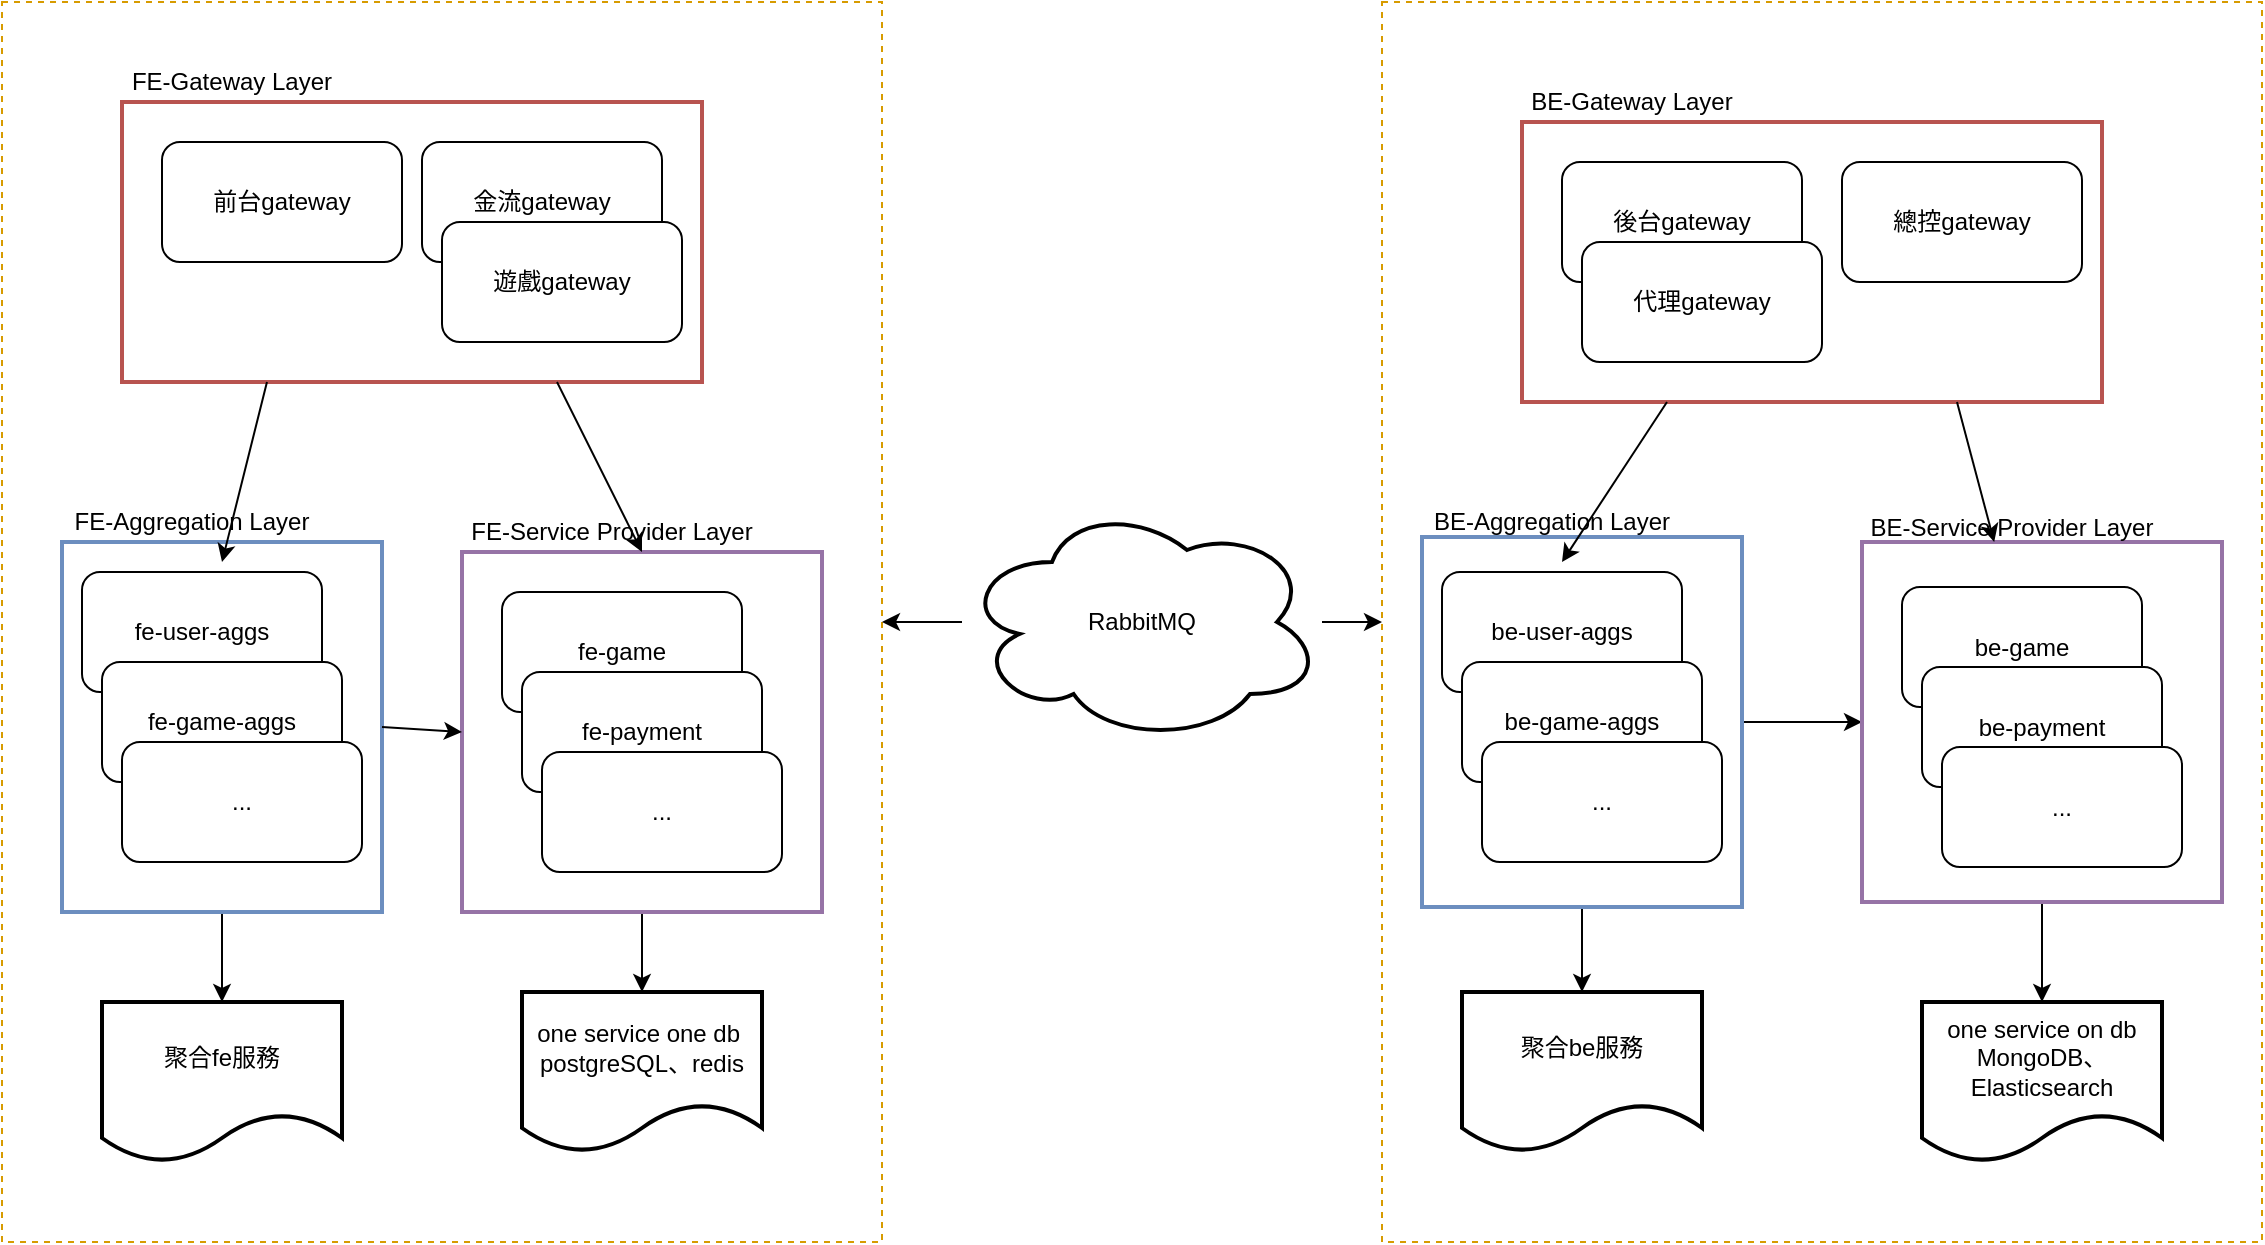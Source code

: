 <mxGraphModel dx="746" dy="684" grid="1" gridSize="10" guides="1" tooltips="1" connect="1" arrows="1" fold="1" page="1" pageScale="1" pageWidth="827" pageHeight="1169" math="0" shadow="0"><root><mxCell id="0"/><mxCell id="1" parent="0"/><mxCell id="FbLhNRuiKbBXZZqjKNMc-1" value="前台gateway" style="rounded=1;whiteSpace=wrap;html=1;" parent="1" vertex="1"><mxGeometry x="90" y="80" width="120" height="60" as="geometry"/></mxCell><mxCell id="FbLhNRuiKbBXZZqjKNMc-2" value="後台gateway" style="rounded=1;whiteSpace=wrap;html=1;" parent="1" vertex="1"><mxGeometry x="790" y="90" width="120" height="60" as="geometry"/></mxCell><mxCell id="FbLhNRuiKbBXZZqjKNMc-3" value="總控gateway" style="rounded=1;whiteSpace=wrap;html=1;" parent="1" vertex="1"><mxGeometry x="930" y="90" width="120" height="60" as="geometry"/></mxCell><mxCell id="FbLhNRuiKbBXZZqjKNMc-4" value="金流gateway" style="rounded=1;whiteSpace=wrap;html=1;" parent="1" vertex="1"><mxGeometry x="220" y="80" width="120" height="60" as="geometry"/></mxCell><mxCell id="FbLhNRuiKbBXZZqjKNMc-5" value="遊戲gateway" style="rounded=1;whiteSpace=wrap;html=1;" parent="1" vertex="1"><mxGeometry x="230" y="120" width="120" height="60" as="geometry"/></mxCell><mxCell id="FbLhNRuiKbBXZZqjKNMc-6" value="代理gateway" style="rounded=1;whiteSpace=wrap;html=1;" parent="1" vertex="1"><mxGeometry x="800" y="130" width="120" height="60" as="geometry"/></mxCell><mxCell id="FbLhNRuiKbBXZZqjKNMc-7" value="fe-game" style="rounded=1;whiteSpace=wrap;html=1;" parent="1" vertex="1"><mxGeometry x="260" y="305" width="120" height="60" as="geometry"/></mxCell><mxCell id="FbLhNRuiKbBXZZqjKNMc-8" value="fe-payment" style="rounded=1;whiteSpace=wrap;html=1;" parent="1" vertex="1"><mxGeometry x="270" y="345" width="120" height="60" as="geometry"/></mxCell><mxCell id="FbLhNRuiKbBXZZqjKNMc-9" value="..." style="rounded=1;whiteSpace=wrap;html=1;" parent="1" vertex="1"><mxGeometry x="280" y="385" width="120" height="60" as="geometry"/></mxCell><mxCell id="FbLhNRuiKbBXZZqjKNMc-10" value="fe-user-aggs" style="rounded=1;whiteSpace=wrap;html=1;" parent="1" vertex="1"><mxGeometry x="50" y="295" width="120" height="60" as="geometry"/></mxCell><mxCell id="FbLhNRuiKbBXZZqjKNMc-11" value="fe-game-aggs" style="rounded=1;whiteSpace=wrap;html=1;" parent="1" vertex="1"><mxGeometry x="60" y="340" width="120" height="60" as="geometry"/></mxCell><mxCell id="FbLhNRuiKbBXZZqjKNMc-12" value="..." style="rounded=1;whiteSpace=wrap;html=1;" parent="1" vertex="1"><mxGeometry x="70" y="380" width="120" height="60" as="geometry"/></mxCell><mxCell id="FbLhNRuiKbBXZZqjKNMc-13" value="" style="rounded=0;whiteSpace=wrap;html=1;fillColor=none;strokeColor=#b85450;strokeWidth=2;" parent="1" vertex="1"><mxGeometry x="70" y="60" width="290" height="140" as="geometry"/></mxCell><mxCell id="FbLhNRuiKbBXZZqjKNMc-14" value="FE-Gateway Layer" style="text;html=1;strokeColor=none;fillColor=none;align=center;verticalAlign=middle;whiteSpace=wrap;rounded=0;" parent="1" vertex="1"><mxGeometry x="70" y="40" width="110" height="20" as="geometry"/></mxCell><mxCell id="FbLhNRuiKbBXZZqjKNMc-15" value="" style="rounded=0;whiteSpace=wrap;html=1;fillColor=none;strokeColor=#b85450;strokeWidth=2;" parent="1" vertex="1"><mxGeometry x="770" y="70" width="290" height="140" as="geometry"/></mxCell><mxCell id="FbLhNRuiKbBXZZqjKNMc-16" value="BE-Gateway Layer" style="text;html=1;strokeColor=none;fillColor=none;align=center;verticalAlign=middle;whiteSpace=wrap;rounded=0;" parent="1" vertex="1"><mxGeometry x="770" y="50" width="110" height="20" as="geometry"/></mxCell><mxCell id="FbLhNRuiKbBXZZqjKNMc-26" value="" style="edgeStyle=orthogonalEdgeStyle;rounded=0;orthogonalLoop=1;jettySize=auto;html=1;" parent="1" source="FbLhNRuiKbBXZZqjKNMc-17" target="FbLhNRuiKbBXZZqjKNMc-25" edge="1"><mxGeometry relative="1" as="geometry"/></mxCell><mxCell id="FbLhNRuiKbBXZZqjKNMc-17" value="" style="rounded=0;whiteSpace=wrap;html=1;strokeWidth=2;fillColor=none;strokeColor=#6c8ebf;" parent="1" vertex="1"><mxGeometry x="40" y="280" width="160" height="185" as="geometry"/></mxCell><mxCell id="FbLhNRuiKbBXZZqjKNMc-18" value="FE-Aggregation Layer" style="text;html=1;strokeColor=none;fillColor=none;align=center;verticalAlign=middle;whiteSpace=wrap;rounded=0;" parent="1" vertex="1"><mxGeometry x="40" y="260" width="130" height="20" as="geometry"/></mxCell><mxCell id="FbLhNRuiKbBXZZqjKNMc-28" value="" style="edgeStyle=orthogonalEdgeStyle;rounded=0;orthogonalLoop=1;jettySize=auto;html=1;" parent="1" source="FbLhNRuiKbBXZZqjKNMc-19" target="FbLhNRuiKbBXZZqjKNMc-27" edge="1"><mxGeometry relative="1" as="geometry"/></mxCell><mxCell id="FbLhNRuiKbBXZZqjKNMc-19" value="" style="rounded=0;whiteSpace=wrap;html=1;strokeWidth=2;fillColor=none;strokeColor=#9673a6;" parent="1" vertex="1"><mxGeometry x="240" y="285" width="180" height="180" as="geometry"/></mxCell><mxCell id="FbLhNRuiKbBXZZqjKNMc-20" value="FE-Service Provider Layer" style="text;html=1;strokeColor=none;fillColor=none;align=center;verticalAlign=middle;whiteSpace=wrap;rounded=0;" parent="1" vertex="1"><mxGeometry x="240" y="265" width="150" height="20" as="geometry"/></mxCell><mxCell id="FbLhNRuiKbBXZZqjKNMc-22" value="" style="endArrow=classic;html=1;rounded=0;exitX=1;exitY=0.5;exitDx=0;exitDy=0;entryX=0;entryY=0.5;entryDx=0;entryDy=0;" parent="1" source="FbLhNRuiKbBXZZqjKNMc-17" target="FbLhNRuiKbBXZZqjKNMc-19" edge="1"><mxGeometry width="50" height="50" relative="1" as="geometry"><mxPoint x="390" y="280" as="sourcePoint"/><mxPoint x="440" y="230" as="targetPoint"/></mxGeometry></mxCell><mxCell id="FbLhNRuiKbBXZZqjKNMc-23" value="" style="endArrow=classic;html=1;rounded=0;exitX=0.25;exitY=1;exitDx=0;exitDy=0;entryX=0.5;entryY=0.054;entryDx=0;entryDy=0;entryPerimeter=0;" parent="1" source="FbLhNRuiKbBXZZqjKNMc-13" target="FbLhNRuiKbBXZZqjKNMc-17" edge="1"><mxGeometry width="50" height="50" relative="1" as="geometry"><mxPoint x="390" y="280" as="sourcePoint"/><mxPoint x="440" y="230" as="targetPoint"/></mxGeometry></mxCell><mxCell id="FbLhNRuiKbBXZZqjKNMc-24" value="" style="endArrow=classic;html=1;rounded=0;exitX=0.75;exitY=1;exitDx=0;exitDy=0;entryX=0.5;entryY=0;entryDx=0;entryDy=0;" parent="1" source="FbLhNRuiKbBXZZqjKNMc-13" target="FbLhNRuiKbBXZZqjKNMc-19" edge="1"><mxGeometry width="50" height="50" relative="1" as="geometry"><mxPoint x="152.5" y="210" as="sourcePoint"/><mxPoint x="130" y="299.99" as="targetPoint"/></mxGeometry></mxCell><mxCell id="FbLhNRuiKbBXZZqjKNMc-25" value="聚合fe服務" style="shape=document;whiteSpace=wrap;html=1;boundedLbl=1;strokeWidth=2;fillColor=none;" parent="1" vertex="1"><mxGeometry x="60" y="510" width="120" height="80" as="geometry"/></mxCell><mxCell id="FbLhNRuiKbBXZZqjKNMc-27" value="one service one db&amp;nbsp;&lt;br&gt;postgreSQL、redis" style="shape=document;whiteSpace=wrap;html=1;boundedLbl=1;strokeWidth=2;fillColor=none;" parent="1" vertex="1"><mxGeometry x="270" y="505" width="120" height="80" as="geometry"/></mxCell><mxCell id="FbLhNRuiKbBXZZqjKNMc-29" value="be-user-aggs" style="rounded=1;whiteSpace=wrap;html=1;" parent="1" vertex="1"><mxGeometry x="730" y="295" width="120" height="60" as="geometry"/></mxCell><mxCell id="FbLhNRuiKbBXZZqjKNMc-30" value="be-game-aggs" style="rounded=1;whiteSpace=wrap;html=1;" parent="1" vertex="1"><mxGeometry x="740" y="340" width="120" height="60" as="geometry"/></mxCell><mxCell id="FbLhNRuiKbBXZZqjKNMc-31" value="..." style="rounded=1;whiteSpace=wrap;html=1;" parent="1" vertex="1"><mxGeometry x="750" y="380" width="120" height="60" as="geometry"/></mxCell><mxCell id="FbLhNRuiKbBXZZqjKNMc-42" value="" style="edgeStyle=orthogonalEdgeStyle;rounded=0;orthogonalLoop=1;jettySize=auto;html=1;" parent="1" source="FbLhNRuiKbBXZZqjKNMc-32" target="FbLhNRuiKbBXZZqjKNMc-38" edge="1"><mxGeometry relative="1" as="geometry"/></mxCell><mxCell id="FbLhNRuiKbBXZZqjKNMc-47" value="" style="edgeStyle=orthogonalEdgeStyle;rounded=0;orthogonalLoop=1;jettySize=auto;html=1;" parent="1" source="FbLhNRuiKbBXZZqjKNMc-32" target="FbLhNRuiKbBXZZqjKNMc-43" edge="1"><mxGeometry relative="1" as="geometry"/></mxCell><mxCell id="FbLhNRuiKbBXZZqjKNMc-32" value="" style="rounded=0;whiteSpace=wrap;html=1;strokeWidth=2;fillColor=none;strokeColor=#6c8ebf;" parent="1" vertex="1"><mxGeometry x="720" y="277.5" width="160" height="185" as="geometry"/></mxCell><mxCell id="FbLhNRuiKbBXZZqjKNMc-33" value="BE-Aggregation Layer" style="text;html=1;strokeColor=none;fillColor=none;align=center;verticalAlign=middle;whiteSpace=wrap;rounded=0;" parent="1" vertex="1"><mxGeometry x="720" y="260" width="130" height="20" as="geometry"/></mxCell><mxCell id="FbLhNRuiKbBXZZqjKNMc-34" value="" style="rounded=0;whiteSpace=wrap;html=1;strokeWidth=1;fillColor=none;dashed=1;strokeColor=#d79b00;glass=0;" parent="1" vertex="1"><mxGeometry x="10" y="10" width="440" height="620" as="geometry"/></mxCell><mxCell id="FbLhNRuiKbBXZZqjKNMc-35" value="be-game" style="rounded=1;whiteSpace=wrap;html=1;" parent="1" vertex="1"><mxGeometry x="960" y="302.5" width="120" height="60" as="geometry"/></mxCell><mxCell id="FbLhNRuiKbBXZZqjKNMc-36" value="be-payment" style="rounded=1;whiteSpace=wrap;html=1;" parent="1" vertex="1"><mxGeometry x="970" y="342.5" width="120" height="60" as="geometry"/></mxCell><mxCell id="FbLhNRuiKbBXZZqjKNMc-37" value="..." style="rounded=1;whiteSpace=wrap;html=1;" parent="1" vertex="1"><mxGeometry x="980" y="382.5" width="120" height="60" as="geometry"/></mxCell><mxCell id="FbLhNRuiKbBXZZqjKNMc-48" value="" style="edgeStyle=orthogonalEdgeStyle;rounded=0;orthogonalLoop=1;jettySize=auto;html=1;" parent="1" source="FbLhNRuiKbBXZZqjKNMc-38" target="FbLhNRuiKbBXZZqjKNMc-44" edge="1"><mxGeometry relative="1" as="geometry"/></mxCell><mxCell id="FbLhNRuiKbBXZZqjKNMc-38" value="" style="rounded=0;whiteSpace=wrap;html=1;strokeWidth=2;fillColor=none;strokeColor=#9673a6;" parent="1" vertex="1"><mxGeometry x="940" y="280" width="180" height="180" as="geometry"/></mxCell><mxCell id="FbLhNRuiKbBXZZqjKNMc-39" value="BE-Service Provider Layer" style="text;html=1;strokeColor=none;fillColor=none;align=center;verticalAlign=middle;whiteSpace=wrap;rounded=0;" parent="1" vertex="1"><mxGeometry x="940" y="262.5" width="150" height="20" as="geometry"/></mxCell><mxCell id="FbLhNRuiKbBXZZqjKNMc-40" value="" style="endArrow=classic;html=1;rounded=0;exitX=0.25;exitY=1;exitDx=0;exitDy=0;" parent="1" source="FbLhNRuiKbBXZZqjKNMc-15" edge="1"><mxGeometry width="50" height="50" relative="1" as="geometry"><mxPoint x="630" y="540" as="sourcePoint"/><mxPoint x="790" y="290" as="targetPoint"/></mxGeometry></mxCell><mxCell id="FbLhNRuiKbBXZZqjKNMc-41" value="" style="endArrow=classic;html=1;rounded=0;exitX=0.75;exitY=1;exitDx=0;exitDy=0;" parent="1" source="FbLhNRuiKbBXZZqjKNMc-15" target="FbLhNRuiKbBXZZqjKNMc-38" edge="1"><mxGeometry width="50" height="50" relative="1" as="geometry"><mxPoint x="630" y="540" as="sourcePoint"/><mxPoint x="680" y="490" as="targetPoint"/></mxGeometry></mxCell><mxCell id="FbLhNRuiKbBXZZqjKNMc-43" value="聚合be服務" style="shape=document;whiteSpace=wrap;html=1;boundedLbl=1;glass=0;strokeWidth=2;fillColor=none;" parent="1" vertex="1"><mxGeometry x="740" y="505" width="120" height="80" as="geometry"/></mxCell><mxCell id="FbLhNRuiKbBXZZqjKNMc-44" value="one service on db&lt;br&gt;MongoDB、Elasticsearch" style="shape=document;whiteSpace=wrap;html=1;boundedLbl=1;glass=0;strokeWidth=2;fillColor=none;" parent="1" vertex="1"><mxGeometry x="970" y="510" width="120" height="80" as="geometry"/></mxCell><mxCell id="FbLhNRuiKbBXZZqjKNMc-49" value="" style="rounded=0;whiteSpace=wrap;html=1;strokeWidth=1;fillColor=none;dashed=1;strokeColor=#d79b00;glass=0;" parent="1" vertex="1"><mxGeometry x="700" y="10" width="440" height="620" as="geometry"/></mxCell><mxCell id="FbLhNRuiKbBXZZqjKNMc-51" value="" style="edgeStyle=orthogonalEdgeStyle;rounded=0;orthogonalLoop=1;jettySize=auto;html=1;" parent="1" source="FbLhNRuiKbBXZZqjKNMc-50" target="FbLhNRuiKbBXZZqjKNMc-49" edge="1"><mxGeometry relative="1" as="geometry"/></mxCell><mxCell id="FbLhNRuiKbBXZZqjKNMc-52" value="" style="edgeStyle=orthogonalEdgeStyle;rounded=0;orthogonalLoop=1;jettySize=auto;html=1;" parent="1" source="FbLhNRuiKbBXZZqjKNMc-50" target="FbLhNRuiKbBXZZqjKNMc-34" edge="1"><mxGeometry relative="1" as="geometry"/></mxCell><mxCell id="FbLhNRuiKbBXZZqjKNMc-50" value="RabbitMQ" style="ellipse;shape=cloud;whiteSpace=wrap;html=1;glass=0;strokeWidth=2;fillColor=none;" parent="1" vertex="1"><mxGeometry x="490" y="260" width="180" height="120" as="geometry"/></mxCell></root></mxGraphModel>